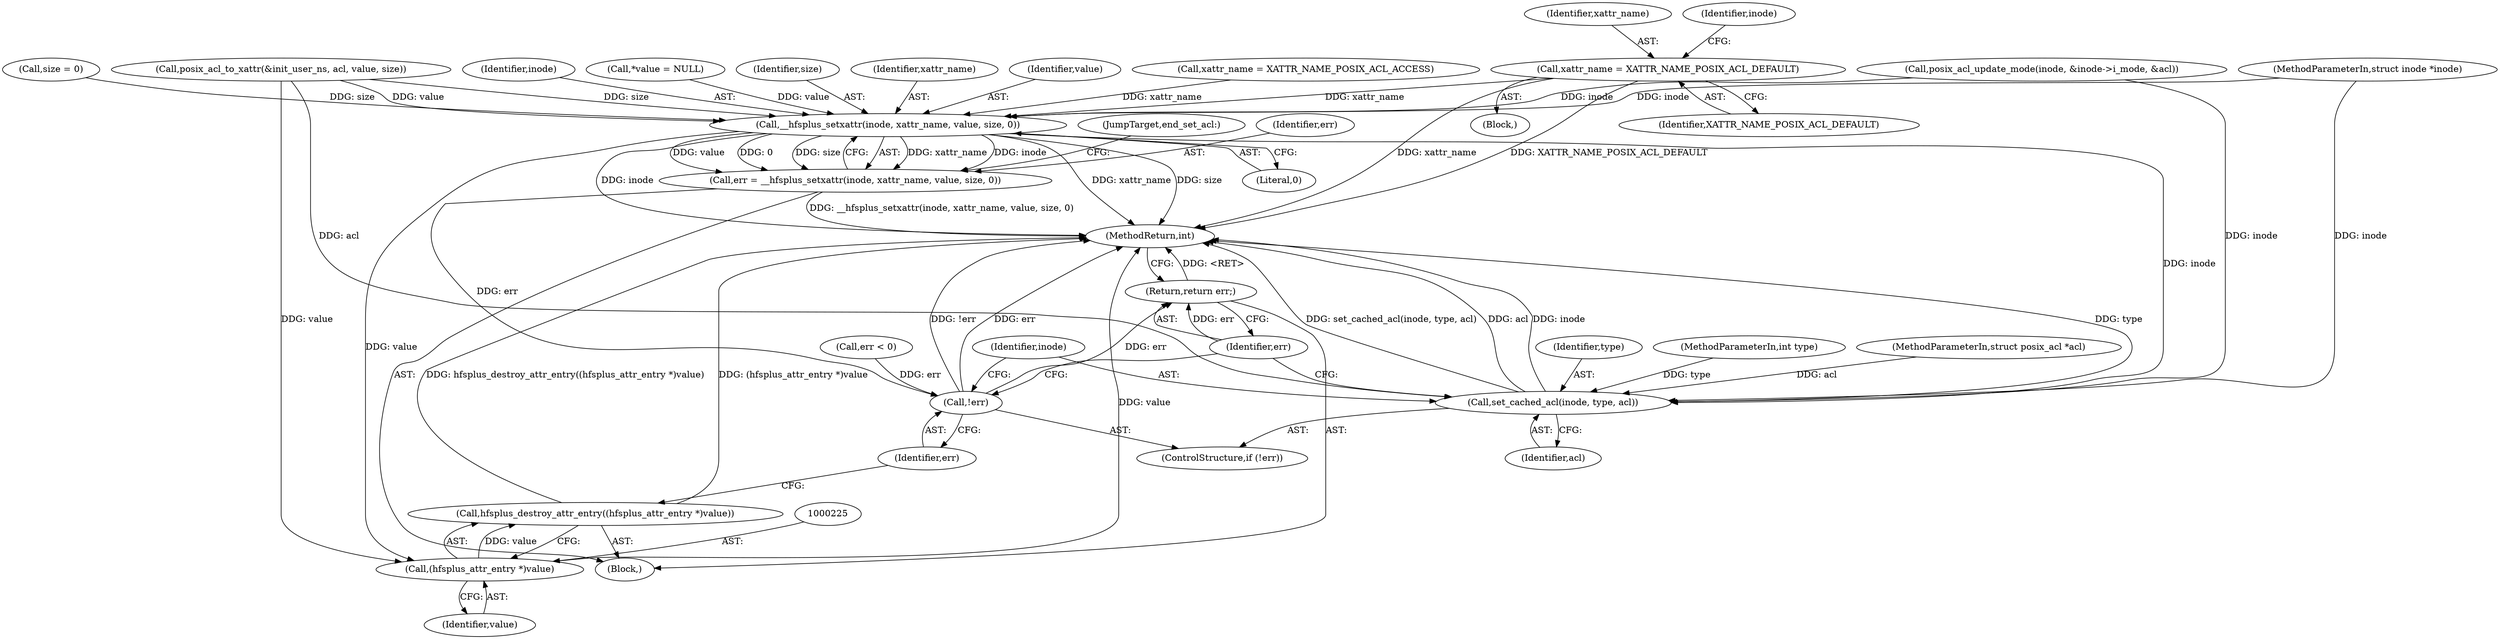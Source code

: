digraph "0_linux_073931017b49d9458aa351605b43a7e34598caef_6@pointer" {
"1000151" [label="(Call,xattr_name = XATTR_NAME_POSIX_ACL_DEFAULT)"];
"1000216" [label="(Call,__hfsplus_setxattr(inode, xattr_name, value, size, 0))"];
"1000214" [label="(Call,err = __hfsplus_setxattr(inode, xattr_name, value, size, 0))"];
"1000228" [label="(Call,!err)"];
"1000234" [label="(Return,return err;)"];
"1000224" [label="(Call,(hfsplus_attr_entry *)value)"];
"1000223" [label="(Call,hfsplus_destroy_attr_entry((hfsplus_attr_entry *)value))"];
"1000230" [label="(Call,set_cached_acl(inode, type, acl))"];
"1000126" [label="(Call,xattr_name = XATTR_NAME_POSIX_ACL_ACCESS)"];
"1000224" [label="(Call,(hfsplus_attr_entry *)value)"];
"1000220" [label="(Identifier,size)"];
"1000221" [label="(Literal,0)"];
"1000151" [label="(Call,xattr_name = XATTR_NAME_POSIX_ACL_DEFAULT)"];
"1000232" [label="(Identifier,type)"];
"1000223" [label="(Call,hfsplus_destroy_attr_entry((hfsplus_attr_entry *)value))"];
"1000215" [label="(Identifier,err)"];
"1000222" [label="(JumpTarget,end_set_acl:)"];
"1000104" [label="(Block,)"];
"1000210" [label="(Call,err < 0)"];
"1000219" [label="(Identifier,value)"];
"1000101" [label="(MethodParameterIn,struct inode *inode)"];
"1000214" [label="(Call,err = __hfsplus_setxattr(inode, xattr_name, value, size, 0))"];
"1000216" [label="(Call,__hfsplus_setxattr(inode, xattr_name, value, size, 0))"];
"1000108" [label="(Call,size = 0)"];
"1000230" [label="(Call,set_cached_acl(inode, type, acl))"];
"1000124" [label="(Block,)"];
"1000153" [label="(Identifier,XATTR_NAME_POSIX_ACL_DEFAULT)"];
"1000217" [label="(Identifier,inode)"];
"1000229" [label="(Identifier,err)"];
"1000112" [label="(Call,*value = NULL)"];
"1000103" [label="(MethodParameterIn,int type)"];
"1000235" [label="(Identifier,err)"];
"1000102" [label="(MethodParameterIn,struct posix_acl *acl)"];
"1000228" [label="(Call,!err)"];
"1000202" [label="(Call,posix_acl_to_xattr(&init_user_ns, acl, value, size))"];
"1000233" [label="(Identifier,acl)"];
"1000226" [label="(Identifier,value)"];
"1000134" [label="(Call,posix_acl_update_mode(inode, &inode->i_mode, &acl))"];
"1000152" [label="(Identifier,xattr_name)"];
"1000231" [label="(Identifier,inode)"];
"1000218" [label="(Identifier,xattr_name)"];
"1000234" [label="(Return,return err;)"];
"1000158" [label="(Identifier,inode)"];
"1000236" [label="(MethodReturn,int)"];
"1000227" [label="(ControlStructure,if (!err))"];
"1000151" -> "1000124"  [label="AST: "];
"1000151" -> "1000153"  [label="CFG: "];
"1000152" -> "1000151"  [label="AST: "];
"1000153" -> "1000151"  [label="AST: "];
"1000158" -> "1000151"  [label="CFG: "];
"1000151" -> "1000236"  [label="DDG: xattr_name"];
"1000151" -> "1000236"  [label="DDG: XATTR_NAME_POSIX_ACL_DEFAULT"];
"1000151" -> "1000216"  [label="DDG: xattr_name"];
"1000216" -> "1000214"  [label="AST: "];
"1000216" -> "1000221"  [label="CFG: "];
"1000217" -> "1000216"  [label="AST: "];
"1000218" -> "1000216"  [label="AST: "];
"1000219" -> "1000216"  [label="AST: "];
"1000220" -> "1000216"  [label="AST: "];
"1000221" -> "1000216"  [label="AST: "];
"1000214" -> "1000216"  [label="CFG: "];
"1000216" -> "1000236"  [label="DDG: inode"];
"1000216" -> "1000236"  [label="DDG: xattr_name"];
"1000216" -> "1000236"  [label="DDG: size"];
"1000216" -> "1000214"  [label="DDG: xattr_name"];
"1000216" -> "1000214"  [label="DDG: inode"];
"1000216" -> "1000214"  [label="DDG: value"];
"1000216" -> "1000214"  [label="DDG: 0"];
"1000216" -> "1000214"  [label="DDG: size"];
"1000134" -> "1000216"  [label="DDG: inode"];
"1000101" -> "1000216"  [label="DDG: inode"];
"1000126" -> "1000216"  [label="DDG: xattr_name"];
"1000202" -> "1000216"  [label="DDG: value"];
"1000202" -> "1000216"  [label="DDG: size"];
"1000112" -> "1000216"  [label="DDG: value"];
"1000108" -> "1000216"  [label="DDG: size"];
"1000216" -> "1000224"  [label="DDG: value"];
"1000216" -> "1000230"  [label="DDG: inode"];
"1000214" -> "1000104"  [label="AST: "];
"1000215" -> "1000214"  [label="AST: "];
"1000222" -> "1000214"  [label="CFG: "];
"1000214" -> "1000236"  [label="DDG: __hfsplus_setxattr(inode, xattr_name, value, size, 0)"];
"1000214" -> "1000228"  [label="DDG: err"];
"1000228" -> "1000227"  [label="AST: "];
"1000228" -> "1000229"  [label="CFG: "];
"1000229" -> "1000228"  [label="AST: "];
"1000231" -> "1000228"  [label="CFG: "];
"1000235" -> "1000228"  [label="CFG: "];
"1000228" -> "1000236"  [label="DDG: !err"];
"1000228" -> "1000236"  [label="DDG: err"];
"1000210" -> "1000228"  [label="DDG: err"];
"1000228" -> "1000234"  [label="DDG: err"];
"1000234" -> "1000104"  [label="AST: "];
"1000234" -> "1000235"  [label="CFG: "];
"1000235" -> "1000234"  [label="AST: "];
"1000236" -> "1000234"  [label="CFG: "];
"1000234" -> "1000236"  [label="DDG: <RET>"];
"1000235" -> "1000234"  [label="DDG: err"];
"1000224" -> "1000223"  [label="AST: "];
"1000224" -> "1000226"  [label="CFG: "];
"1000225" -> "1000224"  [label="AST: "];
"1000226" -> "1000224"  [label="AST: "];
"1000223" -> "1000224"  [label="CFG: "];
"1000224" -> "1000236"  [label="DDG: value"];
"1000224" -> "1000223"  [label="DDG: value"];
"1000202" -> "1000224"  [label="DDG: value"];
"1000223" -> "1000104"  [label="AST: "];
"1000229" -> "1000223"  [label="CFG: "];
"1000223" -> "1000236"  [label="DDG: hfsplus_destroy_attr_entry((hfsplus_attr_entry *)value)"];
"1000223" -> "1000236"  [label="DDG: (hfsplus_attr_entry *)value"];
"1000230" -> "1000227"  [label="AST: "];
"1000230" -> "1000233"  [label="CFG: "];
"1000231" -> "1000230"  [label="AST: "];
"1000232" -> "1000230"  [label="AST: "];
"1000233" -> "1000230"  [label="AST: "];
"1000235" -> "1000230"  [label="CFG: "];
"1000230" -> "1000236"  [label="DDG: acl"];
"1000230" -> "1000236"  [label="DDG: inode"];
"1000230" -> "1000236"  [label="DDG: type"];
"1000230" -> "1000236"  [label="DDG: set_cached_acl(inode, type, acl)"];
"1000134" -> "1000230"  [label="DDG: inode"];
"1000101" -> "1000230"  [label="DDG: inode"];
"1000103" -> "1000230"  [label="DDG: type"];
"1000202" -> "1000230"  [label="DDG: acl"];
"1000102" -> "1000230"  [label="DDG: acl"];
}
